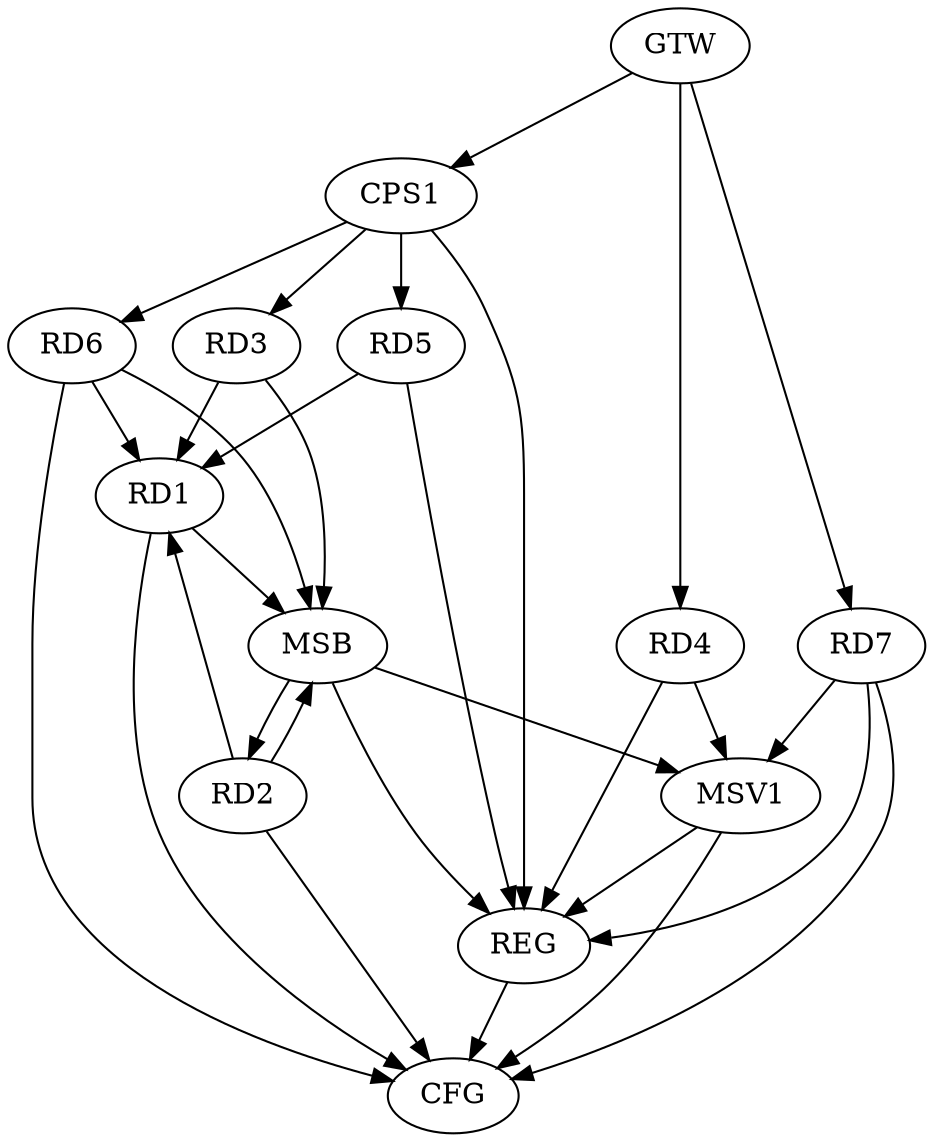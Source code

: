 strict digraph G {
  RD1 [ label="RD1" ];
  RD2 [ label="RD2" ];
  RD3 [ label="RD3" ];
  RD4 [ label="RD4" ];
  RD5 [ label="RD5" ];
  RD6 [ label="RD6" ];
  RD7 [ label="RD7" ];
  CPS1 [ label="CPS1" ];
  GTW [ label="GTW" ];
  REG [ label="REG" ];
  MSB [ label="MSB" ];
  CFG [ label="CFG" ];
  MSV1 [ label="MSV1" ];
  CPS1 -> RD3;
  CPS1 -> RD5;
  CPS1 -> RD6;
  GTW -> RD4;
  GTW -> RD7;
  GTW -> CPS1;
  RD4 -> REG;
  RD5 -> REG;
  RD7 -> REG;
  CPS1 -> REG;
  RD1 -> MSB;
  MSB -> RD2;
  MSB -> REG;
  RD2 -> MSB;
  RD3 -> MSB;
  RD6 -> MSB;
  RD2 -> CFG;
  RD1 -> CFG;
  RD6 -> CFG;
  RD7 -> CFG;
  REG -> CFG;
  RD2 -> RD1;
  RD5 -> RD1;
  RD3 -> RD1;
  RD6 -> RD1;
  RD4 -> MSV1;
  MSB -> MSV1;
  RD7 -> MSV1;
  MSV1 -> REG;
  MSV1 -> CFG;
}
